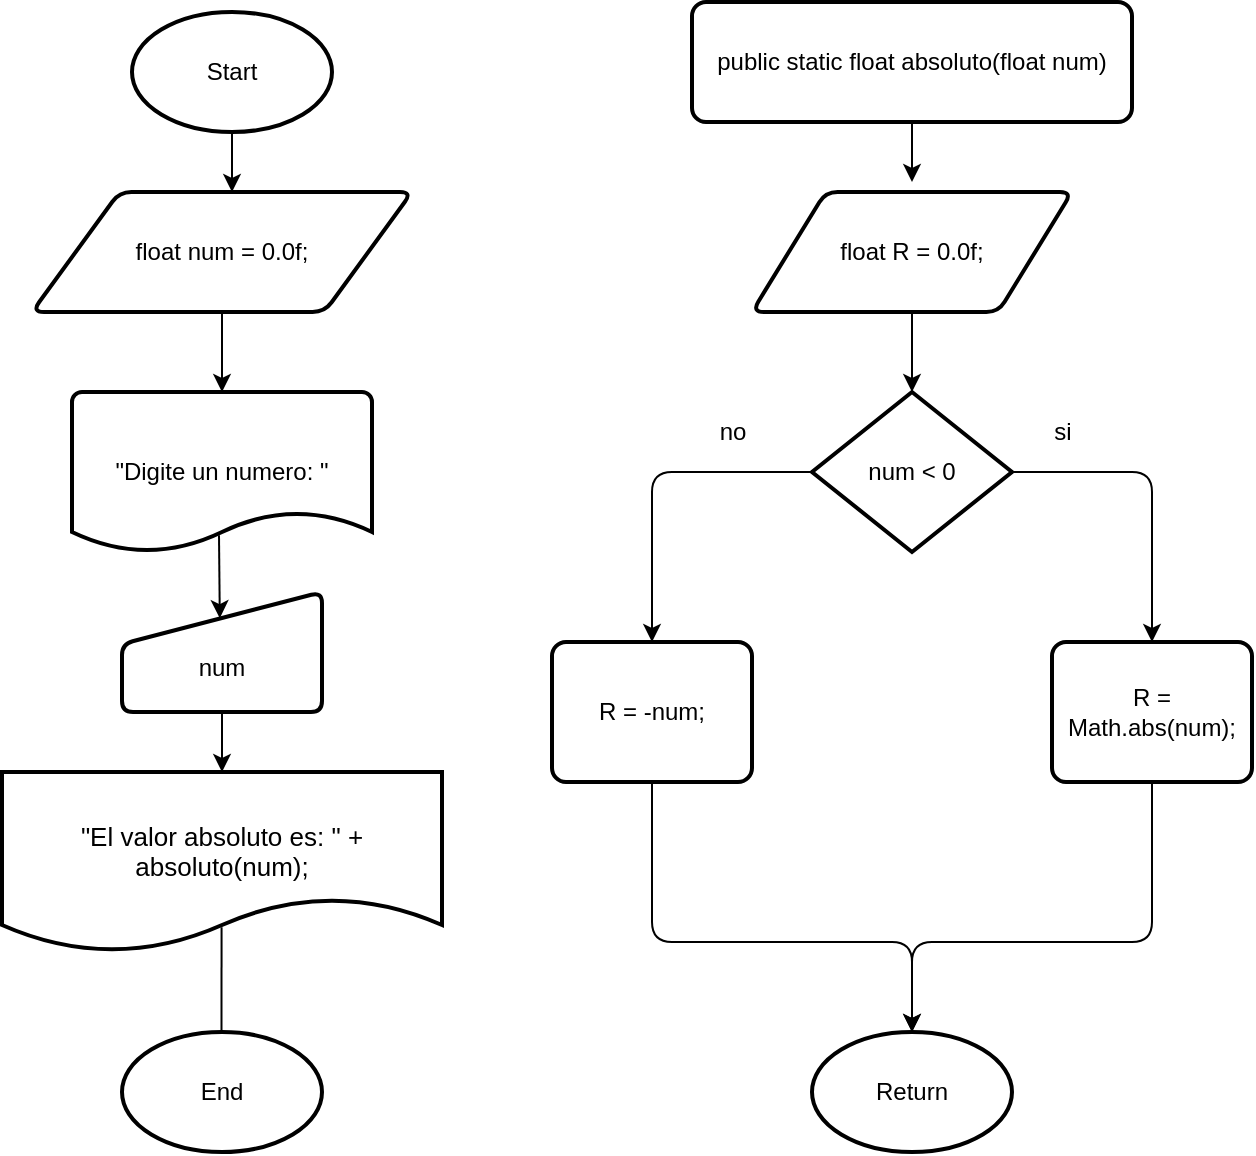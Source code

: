<mxfile>
    <diagram id="QYo2G5vxiy9yxWB6itRh" name="Page-1">
        <mxGraphModel dx="831" dy="656" grid="1" gridSize="10" guides="1" tooltips="1" connect="1" arrows="1" fold="1" page="1" pageScale="1" pageWidth="850" pageHeight="1100" math="0" shadow="0">
            <root>
                <mxCell id="0"/>
                <mxCell id="1" parent="0"/>
                <mxCell id="3" style="edgeStyle=none;html=1;" parent="1" source="2" edge="1">
                    <mxGeometry relative="1" as="geometry">
                        <mxPoint x="390" y="160" as="targetPoint"/>
                    </mxGeometry>
                </mxCell>
                <mxCell id="2" value="Start" style="strokeWidth=2;html=1;shape=mxgraph.flowchart.start_1;whiteSpace=wrap;" parent="1" vertex="1">
                    <mxGeometry x="340" y="70" width="100" height="60" as="geometry"/>
                </mxCell>
                <mxCell id="4" value="float num = 0.0f;" style="shape=parallelogram;html=1;strokeWidth=2;perimeter=parallelogramPerimeter;whiteSpace=wrap;rounded=1;arcSize=12;size=0.23;" parent="1" vertex="1">
                    <mxGeometry x="290" y="160" width="190" height="60" as="geometry"/>
                </mxCell>
                <mxCell id="6" value="&quot;Digite un numero: &quot;" style="strokeWidth=2;html=1;shape=mxgraph.flowchart.document2;whiteSpace=wrap;size=0.25;" parent="1" vertex="1">
                    <mxGeometry x="310" y="260" width="150" height="80" as="geometry"/>
                </mxCell>
                <mxCell id="7" style="edgeStyle=none;html=1;entryX=0.5;entryY=0;entryDx=0;entryDy=0;entryPerimeter=0;" parent="1" source="4" target="6" edge="1">
                    <mxGeometry relative="1" as="geometry"/>
                </mxCell>
                <mxCell id="8" value="&lt;div&gt;&lt;br&gt;&lt;/div&gt;&lt;div&gt;num&lt;/div&gt;" style="html=1;strokeWidth=2;shape=manualInput;whiteSpace=wrap;rounded=1;size=26;arcSize=11;" parent="1" vertex="1">
                    <mxGeometry x="335" y="360" width="100" height="60" as="geometry"/>
                </mxCell>
                <mxCell id="9" style="edgeStyle=none;html=1;entryX=0.489;entryY=0.218;entryDx=0;entryDy=0;entryPerimeter=0;exitX=0.49;exitY=0.895;exitDx=0;exitDy=0;exitPerimeter=0;" parent="1" source="6" target="8" edge="1">
                    <mxGeometry relative="1" as="geometry"/>
                </mxCell>
                <mxCell id="15" style="edgeStyle=none;html=1;entryX=0.5;entryY=0;entryDx=0;entryDy=0;" parent="1" source="12" edge="1">
                    <mxGeometry relative="1" as="geometry">
                        <mxPoint x="730.0" y="155" as="targetPoint"/>
                    </mxGeometry>
                </mxCell>
                <mxCell id="12" value="public static float absoluto(float num)" style="rounded=1;whiteSpace=wrap;html=1;absoluteArcSize=1;arcSize=14;strokeWidth=2;" parent="1" vertex="1">
                    <mxGeometry x="620" y="65" width="220" height="60" as="geometry"/>
                </mxCell>
                <mxCell id="19" value="" style="edgeStyle=none;html=1;entryX=0.5;entryY=0;entryDx=0;entryDy=0;exitX=0.5;exitY=1;exitDx=0;exitDy=0;" parent="1" source="8" edge="1">
                    <mxGeometry relative="1" as="geometry">
                        <mxPoint x="385" y="440" as="sourcePoint"/>
                        <mxPoint x="385" y="450" as="targetPoint"/>
                    </mxGeometry>
                </mxCell>
                <mxCell id="26" value="Return" style="strokeWidth=2;html=1;shape=mxgraph.flowchart.start_1;whiteSpace=wrap;" parent="1" vertex="1">
                    <mxGeometry x="680" y="580" width="100" height="60" as="geometry"/>
                </mxCell>
                <mxCell id="30" value="&lt;div&gt;&lt;br&gt;&lt;/div&gt;&quot;El valor absoluto es: &quot; + absoluto(num);" style="shape=document;whiteSpace=wrap;html=1;boundedLbl=1;strokeWidth=2;fontSize=13;" parent="1" vertex="1">
                    <mxGeometry x="275" y="450" width="220" height="90" as="geometry"/>
                </mxCell>
                <mxCell id="34" value="" style="endArrow=classic;html=1;exitX=0.499;exitY=0.863;exitDx=0;exitDy=0;exitPerimeter=0;" parent="1" edge="1" source="30">
                    <mxGeometry width="50" height="50" relative="1" as="geometry">
                        <mxPoint x="384.74" y="530" as="sourcePoint"/>
                        <mxPoint x="384.74" y="590" as="targetPoint"/>
                    </mxGeometry>
                </mxCell>
                <mxCell id="35" value="End" style="strokeWidth=2;html=1;shape=mxgraph.flowchart.start_1;whiteSpace=wrap;" parent="1" vertex="1">
                    <mxGeometry x="335" y="580" width="100" height="60" as="geometry"/>
                </mxCell>
                <mxCell id="46" style="edgeStyle=none;html=1;exitX=0;exitY=0.5;exitDx=0;exitDy=0;exitPerimeter=0;" edge="1" parent="1" source="44">
                    <mxGeometry relative="1" as="geometry">
                        <mxPoint x="600" y="385" as="targetPoint"/>
                        <Array as="points">
                            <mxPoint x="600" y="300"/>
                        </Array>
                    </mxGeometry>
                </mxCell>
                <mxCell id="47" style="edgeStyle=none;html=1;exitX=1;exitY=0.5;exitDx=0;exitDy=0;exitPerimeter=0;" edge="1" parent="1" source="44">
                    <mxGeometry relative="1" as="geometry">
                        <mxPoint x="850" y="385" as="targetPoint"/>
                        <Array as="points">
                            <mxPoint x="850" y="300"/>
                        </Array>
                    </mxGeometry>
                </mxCell>
                <mxCell id="44" value="num &amp;lt; 0" style="strokeWidth=2;html=1;shape=mxgraph.flowchart.decision;whiteSpace=wrap;" vertex="1" parent="1">
                    <mxGeometry x="680" y="260" width="100" height="80" as="geometry"/>
                </mxCell>
                <mxCell id="49" value="si" style="text;html=1;align=center;verticalAlign=middle;resizable=0;points=[];autosize=1;strokeColor=none;fillColor=none;" vertex="1" parent="1">
                    <mxGeometry x="790" y="265" width="30" height="30" as="geometry"/>
                </mxCell>
                <mxCell id="50" value="no" style="text;html=1;align=center;verticalAlign=middle;resizable=0;points=[];autosize=1;strokeColor=none;fillColor=none;" vertex="1" parent="1">
                    <mxGeometry x="620" y="265" width="40" height="30" as="geometry"/>
                </mxCell>
                <mxCell id="51" value="R = -num;" style="rounded=1;whiteSpace=wrap;html=1;absoluteArcSize=1;arcSize=14;strokeWidth=2;" vertex="1" parent="1">
                    <mxGeometry x="550" y="385" width="100" height="70" as="geometry"/>
                </mxCell>
                <mxCell id="52" value="R = Math.abs(num);" style="rounded=1;whiteSpace=wrap;html=1;absoluteArcSize=1;arcSize=14;strokeWidth=2;" vertex="1" parent="1">
                    <mxGeometry x="800" y="385" width="100" height="70" as="geometry"/>
                </mxCell>
                <mxCell id="53" style="edgeStyle=none;html=1;entryX=0.5;entryY=0;entryDx=0;entryDy=0;entryPerimeter=0;exitX=0.5;exitY=1;exitDx=0;exitDy=0;" edge="1" parent="1" source="51" target="26">
                    <mxGeometry relative="1" as="geometry">
                        <Array as="points">
                            <mxPoint x="600" y="535"/>
                            <mxPoint x="730" y="535"/>
                        </Array>
                    </mxGeometry>
                </mxCell>
                <mxCell id="54" style="edgeStyle=none;html=1;entryX=0.5;entryY=0;entryDx=0;entryDy=0;entryPerimeter=0;" edge="1" parent="1" source="52" target="26">
                    <mxGeometry relative="1" as="geometry">
                        <Array as="points">
                            <mxPoint x="850" y="535"/>
                            <mxPoint x="730" y="535"/>
                        </Array>
                    </mxGeometry>
                </mxCell>
                <mxCell id="55" value="float R = 0.0f;" style="shape=parallelogram;html=1;strokeWidth=2;perimeter=parallelogramPerimeter;whiteSpace=wrap;rounded=1;arcSize=12;size=0.23;" vertex="1" parent="1">
                    <mxGeometry x="650" y="160" width="160" height="60" as="geometry"/>
                </mxCell>
                <mxCell id="56" style="edgeStyle=none;html=1;entryX=0.5;entryY=0;entryDx=0;entryDy=0;entryPerimeter=0;" edge="1" parent="1" source="55" target="44">
                    <mxGeometry relative="1" as="geometry"/>
                </mxCell>
            </root>
        </mxGraphModel>
    </diagram>
</mxfile>